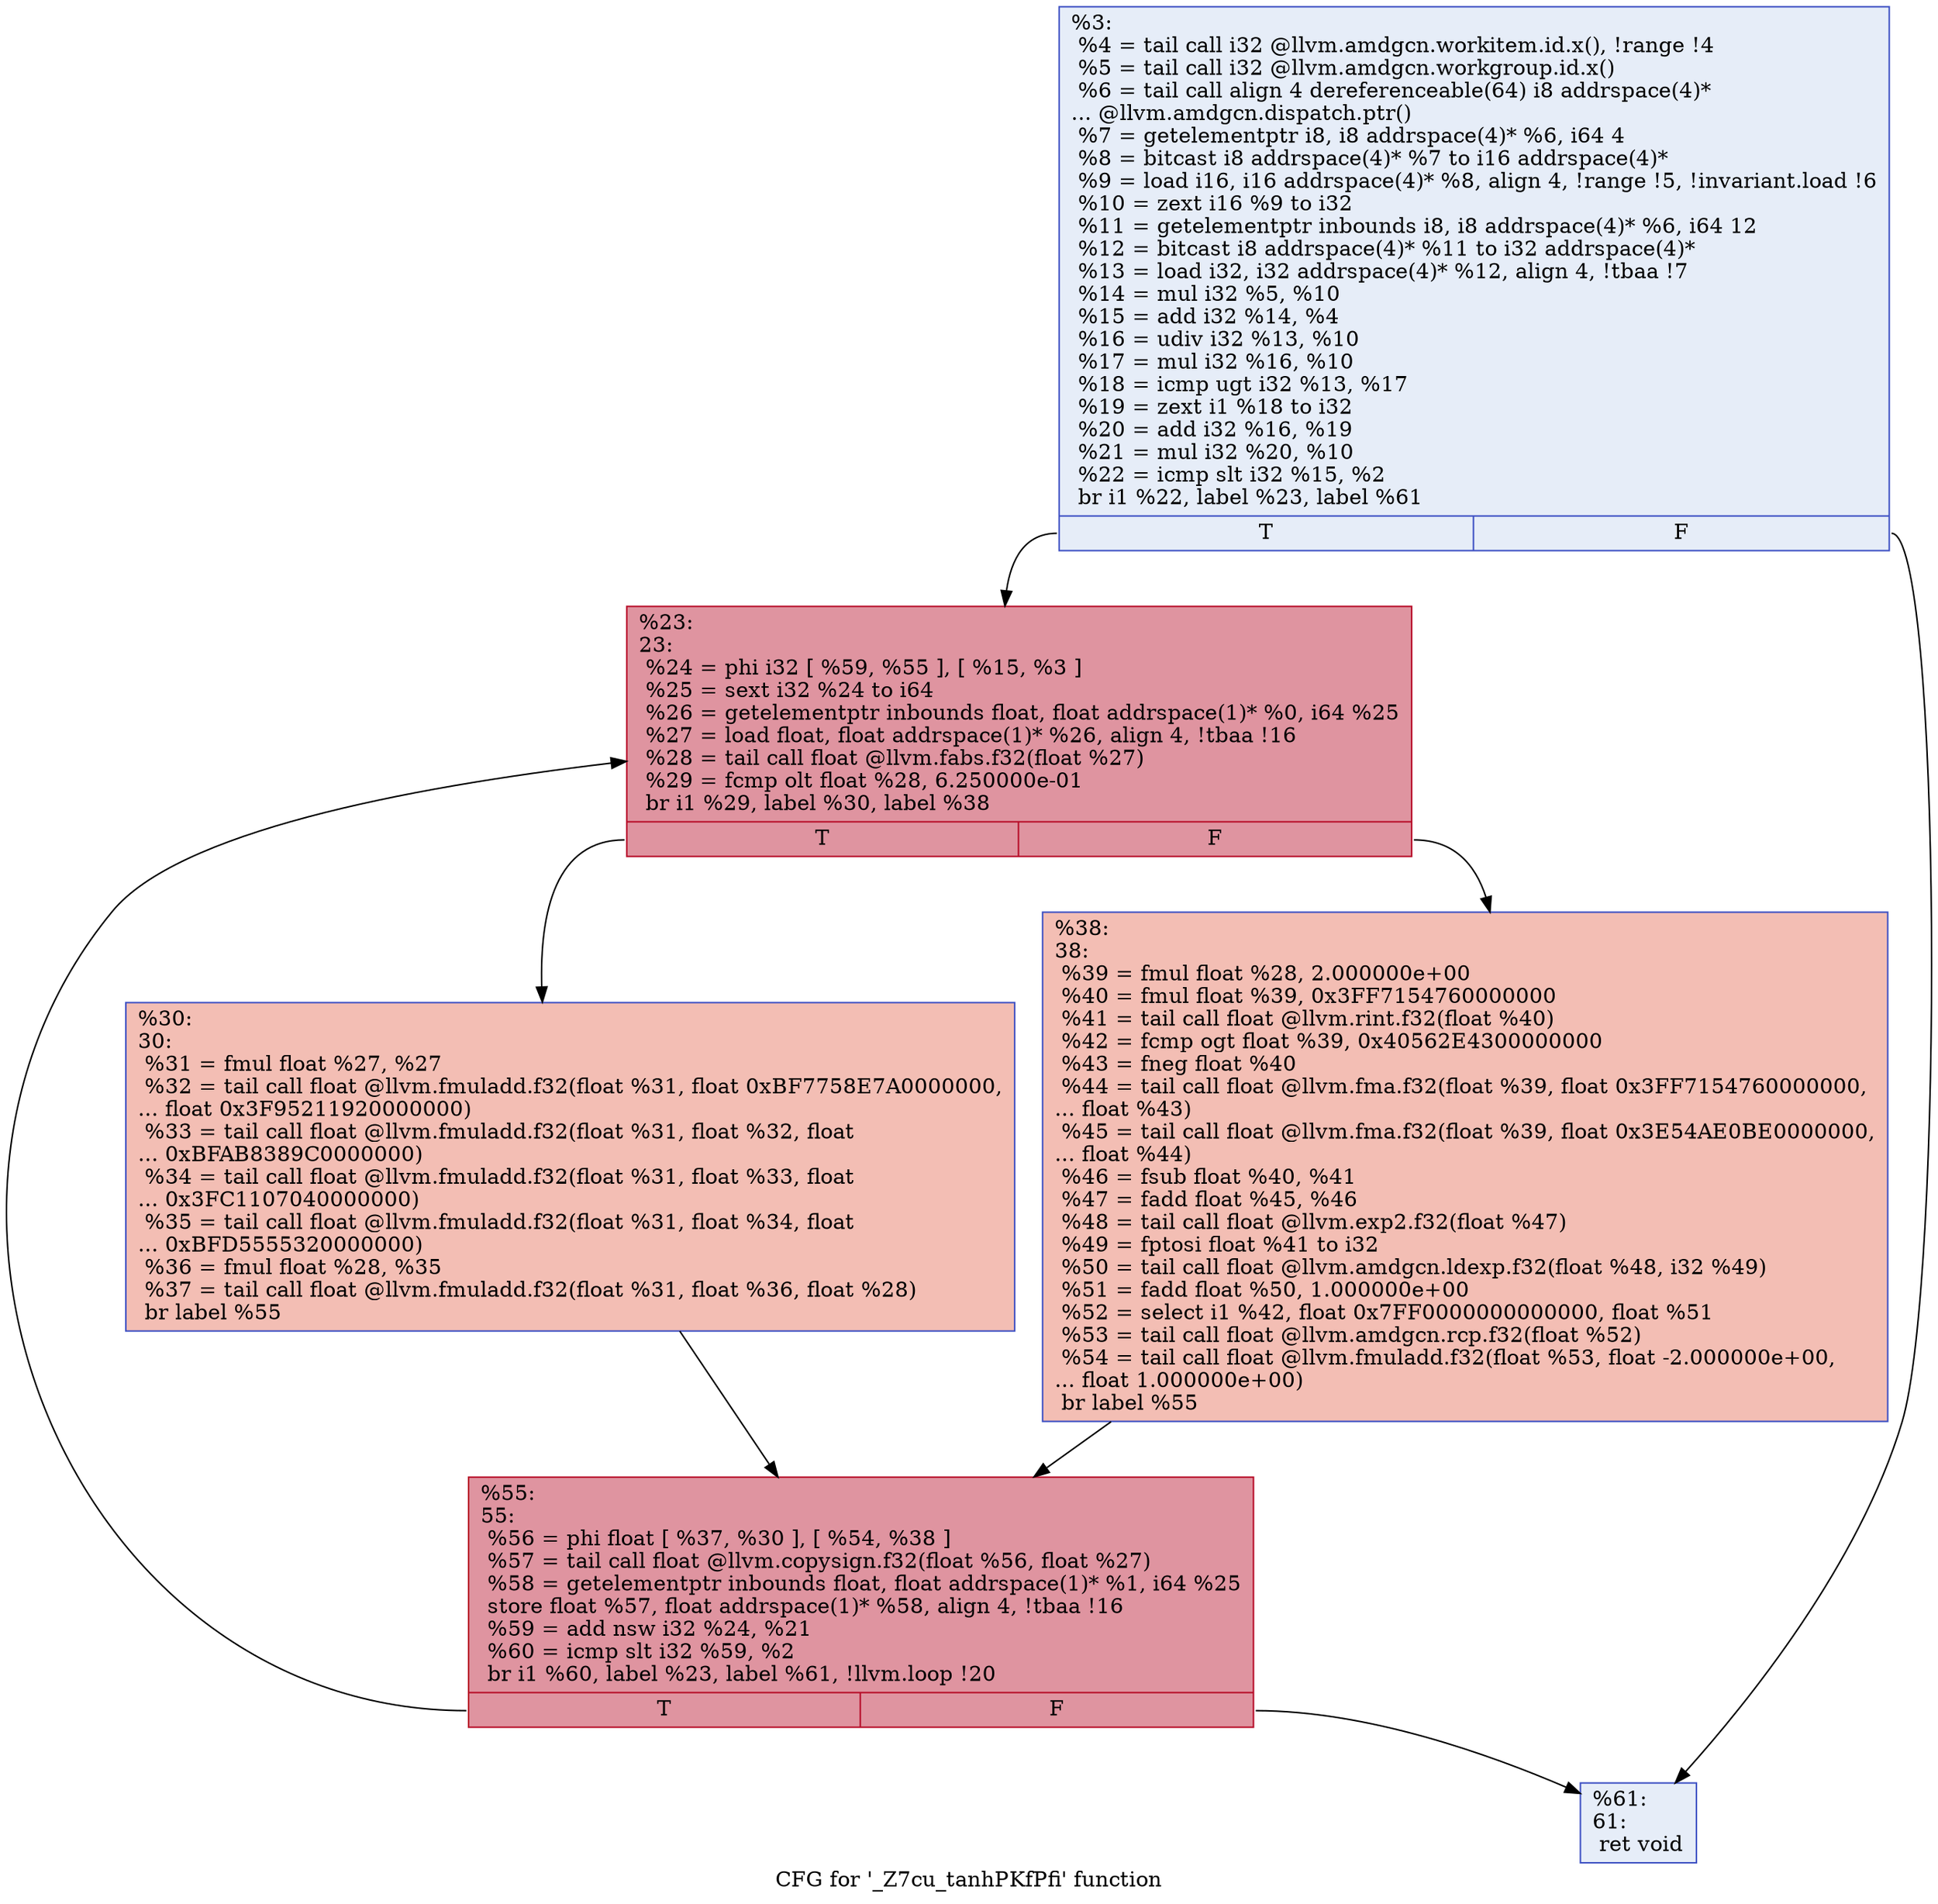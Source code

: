 digraph "CFG for '_Z7cu_tanhPKfPfi' function" {
	label="CFG for '_Z7cu_tanhPKfPfi' function";

	Node0x4af3fa0 [shape=record,color="#3d50c3ff", style=filled, fillcolor="#c7d7f070",label="{%3:\l  %4 = tail call i32 @llvm.amdgcn.workitem.id.x(), !range !4\l  %5 = tail call i32 @llvm.amdgcn.workgroup.id.x()\l  %6 = tail call align 4 dereferenceable(64) i8 addrspace(4)*\l... @llvm.amdgcn.dispatch.ptr()\l  %7 = getelementptr i8, i8 addrspace(4)* %6, i64 4\l  %8 = bitcast i8 addrspace(4)* %7 to i16 addrspace(4)*\l  %9 = load i16, i16 addrspace(4)* %8, align 4, !range !5, !invariant.load !6\l  %10 = zext i16 %9 to i32\l  %11 = getelementptr inbounds i8, i8 addrspace(4)* %6, i64 12\l  %12 = bitcast i8 addrspace(4)* %11 to i32 addrspace(4)*\l  %13 = load i32, i32 addrspace(4)* %12, align 4, !tbaa !7\l  %14 = mul i32 %5, %10\l  %15 = add i32 %14, %4\l  %16 = udiv i32 %13, %10\l  %17 = mul i32 %16, %10\l  %18 = icmp ugt i32 %13, %17\l  %19 = zext i1 %18 to i32\l  %20 = add i32 %16, %19\l  %21 = mul i32 %20, %10\l  %22 = icmp slt i32 %15, %2\l  br i1 %22, label %23, label %61\l|{<s0>T|<s1>F}}"];
	Node0x4af3fa0:s0 -> Node0x4af4d30;
	Node0x4af3fa0:s1 -> Node0x4af65e0;
	Node0x4af4d30 [shape=record,color="#b70d28ff", style=filled, fillcolor="#b70d2870",label="{%23:\l23:                                               \l  %24 = phi i32 [ %59, %55 ], [ %15, %3 ]\l  %25 = sext i32 %24 to i64\l  %26 = getelementptr inbounds float, float addrspace(1)* %0, i64 %25\l  %27 = load float, float addrspace(1)* %26, align 4, !tbaa !16\l  %28 = tail call float @llvm.fabs.f32(float %27)\l  %29 = fcmp olt float %28, 6.250000e-01\l  br i1 %29, label %30, label %38\l|{<s0>T|<s1>F}}"];
	Node0x4af4d30:s0 -> Node0x4af77f0;
	Node0x4af4d30:s1 -> Node0x4af7880;
	Node0x4af77f0 [shape=record,color="#3d50c3ff", style=filled, fillcolor="#e36c5570",label="{%30:\l30:                                               \l  %31 = fmul float %27, %27\l  %32 = tail call float @llvm.fmuladd.f32(float %31, float 0xBF7758E7A0000000,\l... float 0x3F95211920000000)\l  %33 = tail call float @llvm.fmuladd.f32(float %31, float %32, float\l... 0xBFAB8389C0000000)\l  %34 = tail call float @llvm.fmuladd.f32(float %31, float %33, float\l... 0x3FC1107040000000)\l  %35 = tail call float @llvm.fmuladd.f32(float %31, float %34, float\l... 0xBFD5555320000000)\l  %36 = fmul float %28, %35\l  %37 = tail call float @llvm.fmuladd.f32(float %31, float %36, float %28)\l  br label %55\l}"];
	Node0x4af77f0 -> Node0x4af6720;
	Node0x4af7880 [shape=record,color="#3d50c3ff", style=filled, fillcolor="#e36c5570",label="{%38:\l38:                                               \l  %39 = fmul float %28, 2.000000e+00\l  %40 = fmul float %39, 0x3FF7154760000000\l  %41 = tail call float @llvm.rint.f32(float %40)\l  %42 = fcmp ogt float %39, 0x40562E4300000000\l  %43 = fneg float %40\l  %44 = tail call float @llvm.fma.f32(float %39, float 0x3FF7154760000000,\l... float %43)\l  %45 = tail call float @llvm.fma.f32(float %39, float 0x3E54AE0BE0000000,\l... float %44)\l  %46 = fsub float %40, %41\l  %47 = fadd float %45, %46\l  %48 = tail call float @llvm.exp2.f32(float %47)\l  %49 = fptosi float %41 to i32\l  %50 = tail call float @llvm.amdgcn.ldexp.f32(float %48, i32 %49)\l  %51 = fadd float %50, 1.000000e+00\l  %52 = select i1 %42, float 0x7FF0000000000000, float %51\l  %53 = tail call float @llvm.amdgcn.rcp.f32(float %52)\l  %54 = tail call float @llvm.fmuladd.f32(float %53, float -2.000000e+00,\l... float 1.000000e+00)\l  br label %55\l}"];
	Node0x4af7880 -> Node0x4af6720;
	Node0x4af6720 [shape=record,color="#b70d28ff", style=filled, fillcolor="#b70d2870",label="{%55:\l55:                                               \l  %56 = phi float [ %37, %30 ], [ %54, %38 ]\l  %57 = tail call float @llvm.copysign.f32(float %56, float %27)\l  %58 = getelementptr inbounds float, float addrspace(1)* %1, i64 %25\l  store float %57, float addrspace(1)* %58, align 4, !tbaa !16\l  %59 = add nsw i32 %24, %21\l  %60 = icmp slt i32 %59, %2\l  br i1 %60, label %23, label %61, !llvm.loop !20\l|{<s0>T|<s1>F}}"];
	Node0x4af6720:s0 -> Node0x4af4d30;
	Node0x4af6720:s1 -> Node0x4af65e0;
	Node0x4af65e0 [shape=record,color="#3d50c3ff", style=filled, fillcolor="#c7d7f070",label="{%61:\l61:                                               \l  ret void\l}"];
}
